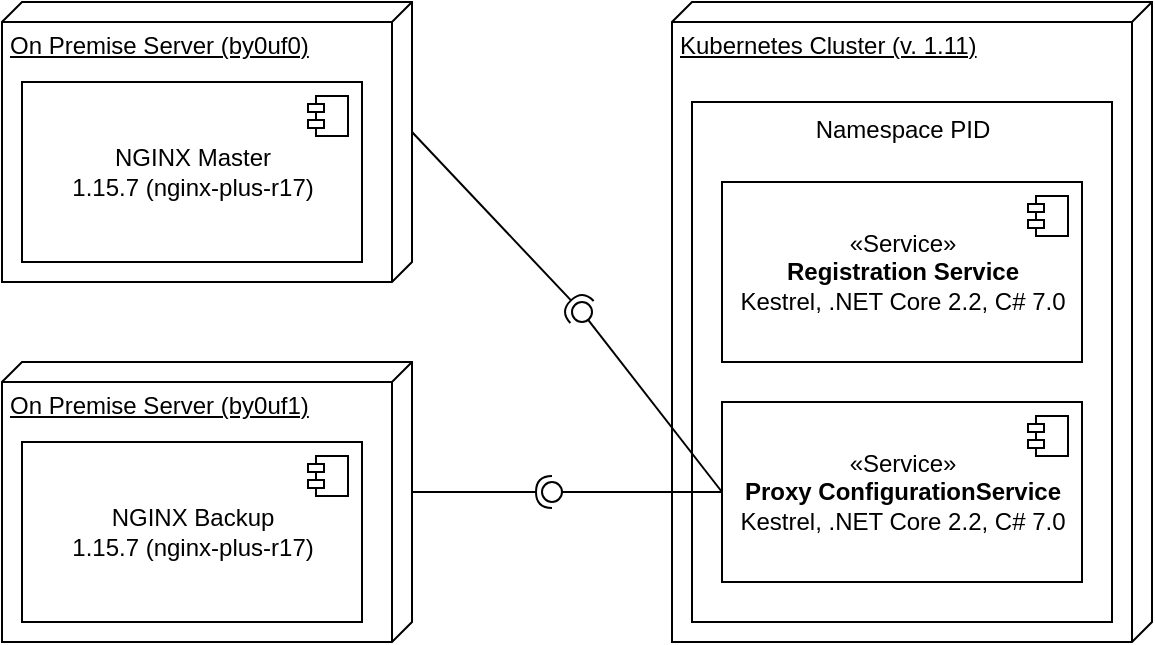 <mxfile pages="1" version="11.2.4" type="device"><diagram id="7UcWhWRiMVRCcpbrKk6W" name="Page-1"><mxGraphModel dx="1348" dy="715" grid="1" gridSize="10" guides="1" tooltips="1" connect="1" arrows="1" fold="1" page="1" pageScale="1" pageWidth="850" pageHeight="1100" math="0" shadow="0"><root><mxCell id="0"/><mxCell id="1" parent="0"/><mxCell id="EAOEVLCaby1TirtV3YJ6-1" value="Kubernetes Cluster (v. 1.11)" style="verticalAlign=top;align=left;spacingTop=8;spacingLeft=2;spacingRight=12;shape=cube;size=10;direction=south;fontStyle=4;html=1;" vertex="1" parent="1"><mxGeometry x="455" y="80" width="240" height="320" as="geometry"/></mxCell><mxCell id="EAOEVLCaby1TirtV3YJ6-2" value="Namespace PID" style="html=1;verticalAlign=top;" vertex="1" parent="1"><mxGeometry x="465" y="130" width="210" height="260" as="geometry"/></mxCell><mxCell id="EAOEVLCaby1TirtV3YJ6-5" value="«Service»&lt;br&gt;&lt;b&gt;Registration Service&lt;/b&gt;&lt;br&gt;Kestrel, .NET Core 2.2, C# 7.0" style="html=1;" vertex="1" parent="1"><mxGeometry x="480" y="170" width="180" height="90" as="geometry"/></mxCell><mxCell id="EAOEVLCaby1TirtV3YJ6-6" value="" style="shape=component;jettyWidth=8;jettyHeight=4;" vertex="1" parent="EAOEVLCaby1TirtV3YJ6-5"><mxGeometry x="1" width="20" height="20" relative="1" as="geometry"><mxPoint x="-27" y="7" as="offset"/></mxGeometry></mxCell><mxCell id="EAOEVLCaby1TirtV3YJ6-7" value="«Service»&lt;br&gt;&lt;b&gt;Proxy ConfigurationService&lt;br&gt;&lt;/b&gt;Kestrel, .NET Core 2.2, C# 7.0&lt;b&gt;&lt;br&gt;&lt;/b&gt;" style="html=1;" vertex="1" parent="1"><mxGeometry x="480" y="280" width="180" height="90" as="geometry"/></mxCell><mxCell id="EAOEVLCaby1TirtV3YJ6-8" value="" style="shape=component;jettyWidth=8;jettyHeight=4;" vertex="1" parent="EAOEVLCaby1TirtV3YJ6-7"><mxGeometry x="1" width="20" height="20" relative="1" as="geometry"><mxPoint x="-27" y="7" as="offset"/></mxGeometry></mxCell><mxCell id="EAOEVLCaby1TirtV3YJ6-9" value="On Premise Server (by0uf0)" style="verticalAlign=top;align=left;spacingTop=8;spacingLeft=2;spacingRight=12;shape=cube;size=10;direction=south;fontStyle=4;html=1;" vertex="1" parent="1"><mxGeometry x="120" y="80" width="205" height="140" as="geometry"/></mxCell><mxCell id="EAOEVLCaby1TirtV3YJ6-10" value="On Premise Server (by0uf1)" style="verticalAlign=top;align=left;spacingTop=8;spacingLeft=2;spacingRight=12;shape=cube;size=10;direction=south;fontStyle=4;html=1;" vertex="1" parent="1"><mxGeometry x="120" y="260" width="205" height="140" as="geometry"/></mxCell><mxCell id="EAOEVLCaby1TirtV3YJ6-23" value="" style="rounded=0;orthogonalLoop=1;jettySize=auto;html=1;endArrow=none;endFill=0;exitX=0;exitY=0.5;exitDx=0;exitDy=0;" edge="1" target="EAOEVLCaby1TirtV3YJ6-25" parent="1" source="EAOEVLCaby1TirtV3YJ6-7"><mxGeometry relative="1" as="geometry"><mxPoint x="390" y="235" as="sourcePoint"/></mxGeometry></mxCell><mxCell id="EAOEVLCaby1TirtV3YJ6-24" value="" style="rounded=0;orthogonalLoop=1;jettySize=auto;html=1;endArrow=halfCircle;endFill=0;entryX=0.5;entryY=0.5;entryDx=0;entryDy=0;endSize=6;strokeWidth=1;exitX=0;exitY=0;exitDx=65;exitDy=0;exitPerimeter=0;" edge="1" target="EAOEVLCaby1TirtV3YJ6-25" parent="1" source="EAOEVLCaby1TirtV3YJ6-9"><mxGeometry relative="1" as="geometry"><mxPoint x="430" y="235" as="sourcePoint"/></mxGeometry></mxCell><mxCell id="EAOEVLCaby1TirtV3YJ6-25" value="" style="ellipse;whiteSpace=wrap;html=1;fontFamily=Helvetica;fontSize=12;fontColor=#000000;align=center;strokeColor=#000000;fillColor=#ffffff;points=[];aspect=fixed;resizable=0;" vertex="1" parent="1"><mxGeometry x="405" y="230" width="10" height="10" as="geometry"/></mxCell><mxCell id="EAOEVLCaby1TirtV3YJ6-35" value="" style="rounded=0;orthogonalLoop=1;jettySize=auto;html=1;endArrow=none;endFill=0;exitX=0;exitY=0.5;exitDx=0;exitDy=0;" edge="1" target="EAOEVLCaby1TirtV3YJ6-37" parent="1" source="EAOEVLCaby1TirtV3YJ6-7"><mxGeometry relative="1" as="geometry"><mxPoint x="375" y="325" as="sourcePoint"/></mxGeometry></mxCell><mxCell id="EAOEVLCaby1TirtV3YJ6-36" value="" style="rounded=0;orthogonalLoop=1;jettySize=auto;html=1;endArrow=halfCircle;endFill=0;entryX=0.5;entryY=0.5;entryDx=0;entryDy=0;endSize=6;strokeWidth=1;exitX=0;exitY=0;exitDx=65;exitDy=0;exitPerimeter=0;" edge="1" target="EAOEVLCaby1TirtV3YJ6-37" parent="1" source="EAOEVLCaby1TirtV3YJ6-10"><mxGeometry relative="1" as="geometry"><mxPoint x="350" y="360" as="sourcePoint"/></mxGeometry></mxCell><mxCell id="EAOEVLCaby1TirtV3YJ6-37" value="" style="ellipse;whiteSpace=wrap;html=1;fontFamily=Helvetica;fontSize=12;fontColor=#000000;align=center;strokeColor=#000000;fillColor=#ffffff;points=[];aspect=fixed;resizable=0;" vertex="1" parent="1"><mxGeometry x="390" y="320" width="10" height="10" as="geometry"/></mxCell><mxCell id="EAOEVLCaby1TirtV3YJ6-40" value="NGINX Backup&lt;br&gt;&lt;div&gt;1.15.7 (nginx-plus-r17)&lt;/div&gt;" style="html=1;" vertex="1" parent="1"><mxGeometry x="130" y="300" width="170" height="90" as="geometry"/></mxCell><mxCell id="EAOEVLCaby1TirtV3YJ6-41" value="" style="shape=component;jettyWidth=8;jettyHeight=4;" vertex="1" parent="EAOEVLCaby1TirtV3YJ6-40"><mxGeometry x="1" width="20" height="20" relative="1" as="geometry"><mxPoint x="-27" y="7" as="offset"/></mxGeometry></mxCell><mxCell id="EAOEVLCaby1TirtV3YJ6-42" value="NGINX Master&lt;br&gt;&lt;div&gt;1.15.7 (nginx-plus-r17)&lt;/div&gt;" style="html=1;" vertex="1" parent="1"><mxGeometry x="130" y="120" width="170" height="90" as="geometry"/></mxCell><mxCell id="EAOEVLCaby1TirtV3YJ6-43" value="" style="shape=component;jettyWidth=8;jettyHeight=4;" vertex="1" parent="EAOEVLCaby1TirtV3YJ6-42"><mxGeometry x="1" width="20" height="20" relative="1" as="geometry"><mxPoint x="-27" y="7" as="offset"/></mxGeometry></mxCell></root></mxGraphModel></diagram></mxfile>
